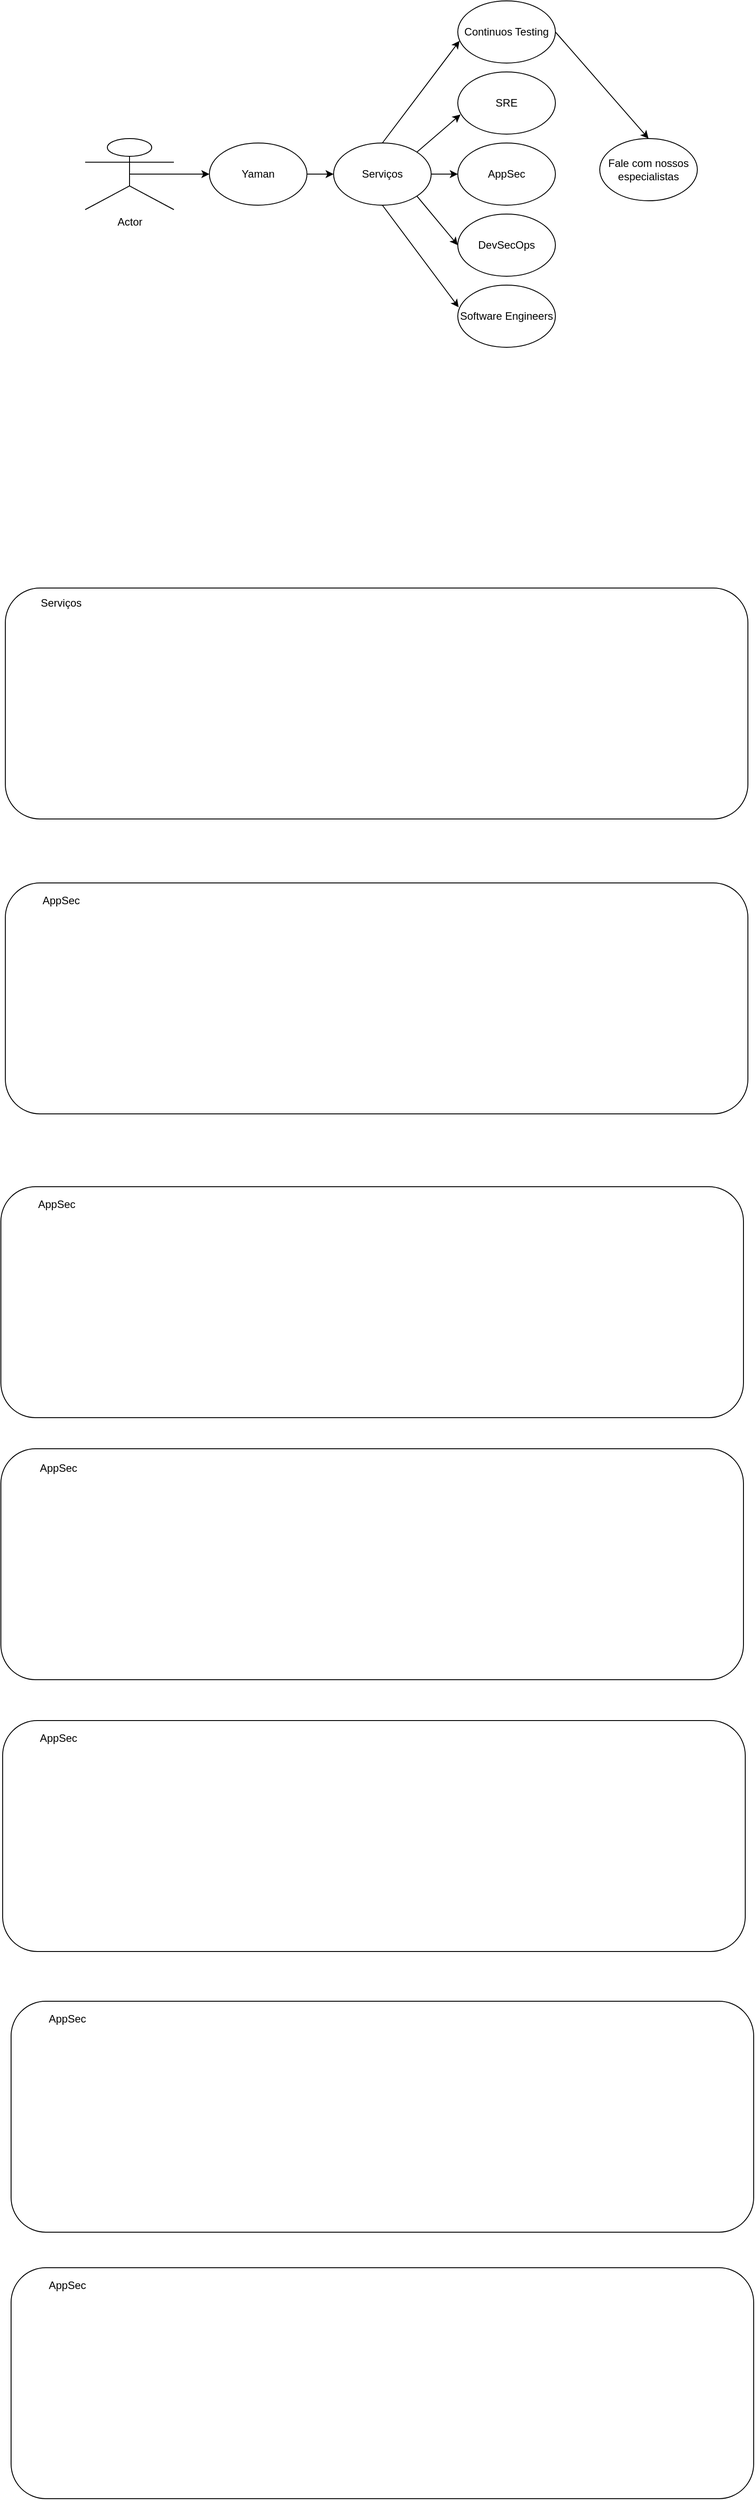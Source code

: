 <mxfile version="14.5.0" type="github">
  <diagram id="YpkhJxXbhVLvgbfbjZGf" name="Page-1">
    <mxGraphModel dx="852" dy="473" grid="0" gridSize="10" guides="1" tooltips="1" connect="1" arrows="1" fold="1" page="1" pageScale="1" pageWidth="1654" pageHeight="1169" math="0" shadow="0">
      <root>
        <mxCell id="0" />
        <mxCell id="1" parent="0" />
        <mxCell id="ihm3AJdE8n84Boce-SHu-13" style="edgeStyle=none;rounded=0;orthogonalLoop=1;jettySize=auto;html=1;exitX=0.5;exitY=0.5;exitDx=0;exitDy=0;exitPerimeter=0;entryX=0;entryY=0.5;entryDx=0;entryDy=0;" edge="1" parent="1" source="ihm3AJdE8n84Boce-SHu-1" target="ihm3AJdE8n84Boce-SHu-2">
          <mxGeometry relative="1" as="geometry" />
        </mxCell>
        <mxCell id="ihm3AJdE8n84Boce-SHu-1" value="Actor" style="shape=umlActor;verticalLabelPosition=bottom;verticalAlign=top;html=1;outlineConnect=0;" vertex="1" parent="1">
          <mxGeometry x="110" y="155" width="100" height="80" as="geometry" />
        </mxCell>
        <mxCell id="ihm3AJdE8n84Boce-SHu-14" style="edgeStyle=none;rounded=0;orthogonalLoop=1;jettySize=auto;html=1;exitX=1;exitY=0.5;exitDx=0;exitDy=0;entryX=0;entryY=0.5;entryDx=0;entryDy=0;" edge="1" parent="1" source="ihm3AJdE8n84Boce-SHu-2" target="ihm3AJdE8n84Boce-SHu-3">
          <mxGeometry relative="1" as="geometry" />
        </mxCell>
        <mxCell id="ihm3AJdE8n84Boce-SHu-2" value="Yaman" style="ellipse;whiteSpace=wrap;html=1;" vertex="1" parent="1">
          <mxGeometry x="250" y="160" width="110" height="70" as="geometry" />
        </mxCell>
        <mxCell id="ihm3AJdE8n84Boce-SHu-15" style="edgeStyle=none;rounded=0;orthogonalLoop=1;jettySize=auto;html=1;exitX=0.5;exitY=0;exitDx=0;exitDy=0;entryX=0.018;entryY=0.643;entryDx=0;entryDy=0;entryPerimeter=0;" edge="1" parent="1" source="ihm3AJdE8n84Boce-SHu-3" target="ihm3AJdE8n84Boce-SHu-4">
          <mxGeometry relative="1" as="geometry" />
        </mxCell>
        <mxCell id="ihm3AJdE8n84Boce-SHu-16" style="edgeStyle=none;rounded=0;orthogonalLoop=1;jettySize=auto;html=1;exitX=1;exitY=0;exitDx=0;exitDy=0;entryX=0.027;entryY=0.686;entryDx=0;entryDy=0;entryPerimeter=0;" edge="1" parent="1" source="ihm3AJdE8n84Boce-SHu-3" target="ihm3AJdE8n84Boce-SHu-5">
          <mxGeometry relative="1" as="geometry" />
        </mxCell>
        <mxCell id="ihm3AJdE8n84Boce-SHu-17" style="edgeStyle=none;rounded=0;orthogonalLoop=1;jettySize=auto;html=1;exitX=1;exitY=0.5;exitDx=0;exitDy=0;entryX=0;entryY=0.5;entryDx=0;entryDy=0;" edge="1" parent="1" source="ihm3AJdE8n84Boce-SHu-3" target="ihm3AJdE8n84Boce-SHu-6">
          <mxGeometry relative="1" as="geometry" />
        </mxCell>
        <mxCell id="ihm3AJdE8n84Boce-SHu-20" style="edgeStyle=none;rounded=0;orthogonalLoop=1;jettySize=auto;html=1;exitX=1;exitY=1;exitDx=0;exitDy=0;entryX=0;entryY=0.5;entryDx=0;entryDy=0;" edge="1" parent="1" source="ihm3AJdE8n84Boce-SHu-3" target="ihm3AJdE8n84Boce-SHu-8">
          <mxGeometry relative="1" as="geometry" />
        </mxCell>
        <mxCell id="ihm3AJdE8n84Boce-SHu-21" style="edgeStyle=none;rounded=0;orthogonalLoop=1;jettySize=auto;html=1;exitX=0.5;exitY=1;exitDx=0;exitDy=0;entryX=0.009;entryY=0.357;entryDx=0;entryDy=0;entryPerimeter=0;" edge="1" parent="1" source="ihm3AJdE8n84Boce-SHu-3" target="ihm3AJdE8n84Boce-SHu-9">
          <mxGeometry relative="1" as="geometry" />
        </mxCell>
        <mxCell id="ihm3AJdE8n84Boce-SHu-3" value="Serviços" style="ellipse;whiteSpace=wrap;html=1;" vertex="1" parent="1">
          <mxGeometry x="390" y="160" width="110" height="70" as="geometry" />
        </mxCell>
        <mxCell id="ihm3AJdE8n84Boce-SHu-19" style="edgeStyle=none;rounded=0;orthogonalLoop=1;jettySize=auto;html=1;exitX=1;exitY=0.5;exitDx=0;exitDy=0;entryX=0.5;entryY=0;entryDx=0;entryDy=0;" edge="1" parent="1" source="ihm3AJdE8n84Boce-SHu-4" target="ihm3AJdE8n84Boce-SHu-12">
          <mxGeometry relative="1" as="geometry" />
        </mxCell>
        <mxCell id="ihm3AJdE8n84Boce-SHu-4" value="Continuos Testing" style="ellipse;whiteSpace=wrap;html=1;" vertex="1" parent="1">
          <mxGeometry x="530" width="110" height="70" as="geometry" />
        </mxCell>
        <mxCell id="ihm3AJdE8n84Boce-SHu-5" value="SRE" style="ellipse;whiteSpace=wrap;html=1;" vertex="1" parent="1">
          <mxGeometry x="530" y="80" width="110" height="70" as="geometry" />
        </mxCell>
        <mxCell id="ihm3AJdE8n84Boce-SHu-6" value="AppSec" style="ellipse;whiteSpace=wrap;html=1;" vertex="1" parent="1">
          <mxGeometry x="530" y="160" width="110" height="70" as="geometry" />
        </mxCell>
        <mxCell id="ihm3AJdE8n84Boce-SHu-8" value="DevSecOps" style="ellipse;whiteSpace=wrap;html=1;" vertex="1" parent="1">
          <mxGeometry x="530" y="240" width="110" height="70" as="geometry" />
        </mxCell>
        <mxCell id="ihm3AJdE8n84Boce-SHu-9" value="Software Engineers" style="ellipse;whiteSpace=wrap;html=1;" vertex="1" parent="1">
          <mxGeometry x="530" y="320" width="110" height="70" as="geometry" />
        </mxCell>
        <mxCell id="ihm3AJdE8n84Boce-SHu-12" value="Fale com nossos especialistas" style="ellipse;whiteSpace=wrap;html=1;" vertex="1" parent="1">
          <mxGeometry x="690" y="155" width="110" height="70" as="geometry" />
        </mxCell>
        <mxCell id="ihm3AJdE8n84Boce-SHu-23" value="" style="rounded=1;whiteSpace=wrap;html=1;" vertex="1" parent="1">
          <mxGeometry x="20" y="993" width="837" height="260" as="geometry" />
        </mxCell>
        <mxCell id="ihm3AJdE8n84Boce-SHu-24" value="AppSec" style="text;html=1;strokeColor=none;fillColor=none;align=center;verticalAlign=middle;whiteSpace=wrap;rounded=0;" vertex="1" parent="1">
          <mxGeometry x="51" y="1003" width="64" height="20" as="geometry" />
        </mxCell>
        <mxCell id="ihm3AJdE8n84Boce-SHu-25" value="" style="rounded=1;whiteSpace=wrap;html=1;" vertex="1" parent="1">
          <mxGeometry x="20" y="661" width="837" height="260" as="geometry" />
        </mxCell>
        <mxCell id="ihm3AJdE8n84Boce-SHu-26" value="Serviços" style="text;html=1;strokeColor=none;fillColor=none;align=center;verticalAlign=middle;whiteSpace=wrap;rounded=0;" vertex="1" parent="1">
          <mxGeometry x="51" y="668" width="64" height="20" as="geometry" />
        </mxCell>
        <mxCell id="ihm3AJdE8n84Boce-SHu-27" value="" style="rounded=1;whiteSpace=wrap;html=1;" vertex="1" parent="1">
          <mxGeometry x="15" y="1335" width="837" height="260" as="geometry" />
        </mxCell>
        <mxCell id="ihm3AJdE8n84Boce-SHu-28" value="AppSec" style="text;html=1;strokeColor=none;fillColor=none;align=center;verticalAlign=middle;whiteSpace=wrap;rounded=0;" vertex="1" parent="1">
          <mxGeometry x="46" y="1345" width="64" height="20" as="geometry" />
        </mxCell>
        <mxCell id="ihm3AJdE8n84Boce-SHu-33" value="" style="rounded=1;whiteSpace=wrap;html=1;" vertex="1" parent="1">
          <mxGeometry x="15" y="1630" width="837" height="260" as="geometry" />
        </mxCell>
        <mxCell id="ihm3AJdE8n84Boce-SHu-34" value="AppSec" style="text;html=1;strokeColor=none;fillColor=none;align=center;verticalAlign=middle;whiteSpace=wrap;rounded=0;" vertex="1" parent="1">
          <mxGeometry x="48" y="1642" width="64" height="20" as="geometry" />
        </mxCell>
        <mxCell id="ihm3AJdE8n84Boce-SHu-35" value="" style="rounded=1;whiteSpace=wrap;html=1;" vertex="1" parent="1">
          <mxGeometry x="17" y="1936" width="837" height="260" as="geometry" />
        </mxCell>
        <mxCell id="ihm3AJdE8n84Boce-SHu-36" value="AppSec" style="text;html=1;strokeColor=none;fillColor=none;align=center;verticalAlign=middle;whiteSpace=wrap;rounded=0;" vertex="1" parent="1">
          <mxGeometry x="48" y="1946" width="64" height="20" as="geometry" />
        </mxCell>
        <mxCell id="ihm3AJdE8n84Boce-SHu-37" value="" style="rounded=1;whiteSpace=wrap;html=1;" vertex="1" parent="1">
          <mxGeometry x="26.5" y="2252" width="837" height="260" as="geometry" />
        </mxCell>
        <mxCell id="ihm3AJdE8n84Boce-SHu-38" value="AppSec" style="text;html=1;strokeColor=none;fillColor=none;align=center;verticalAlign=middle;whiteSpace=wrap;rounded=0;" vertex="1" parent="1">
          <mxGeometry x="57.5" y="2262" width="64" height="20" as="geometry" />
        </mxCell>
        <mxCell id="ihm3AJdE8n84Boce-SHu-39" value="" style="rounded=1;whiteSpace=wrap;html=1;" vertex="1" parent="1">
          <mxGeometry x="26.5" y="2552" width="837" height="260" as="geometry" />
        </mxCell>
        <mxCell id="ihm3AJdE8n84Boce-SHu-40" value="AppSec" style="text;html=1;strokeColor=none;fillColor=none;align=center;verticalAlign=middle;whiteSpace=wrap;rounded=0;" vertex="1" parent="1">
          <mxGeometry x="57.5" y="2562" width="64" height="20" as="geometry" />
        </mxCell>
      </root>
    </mxGraphModel>
  </diagram>
</mxfile>
